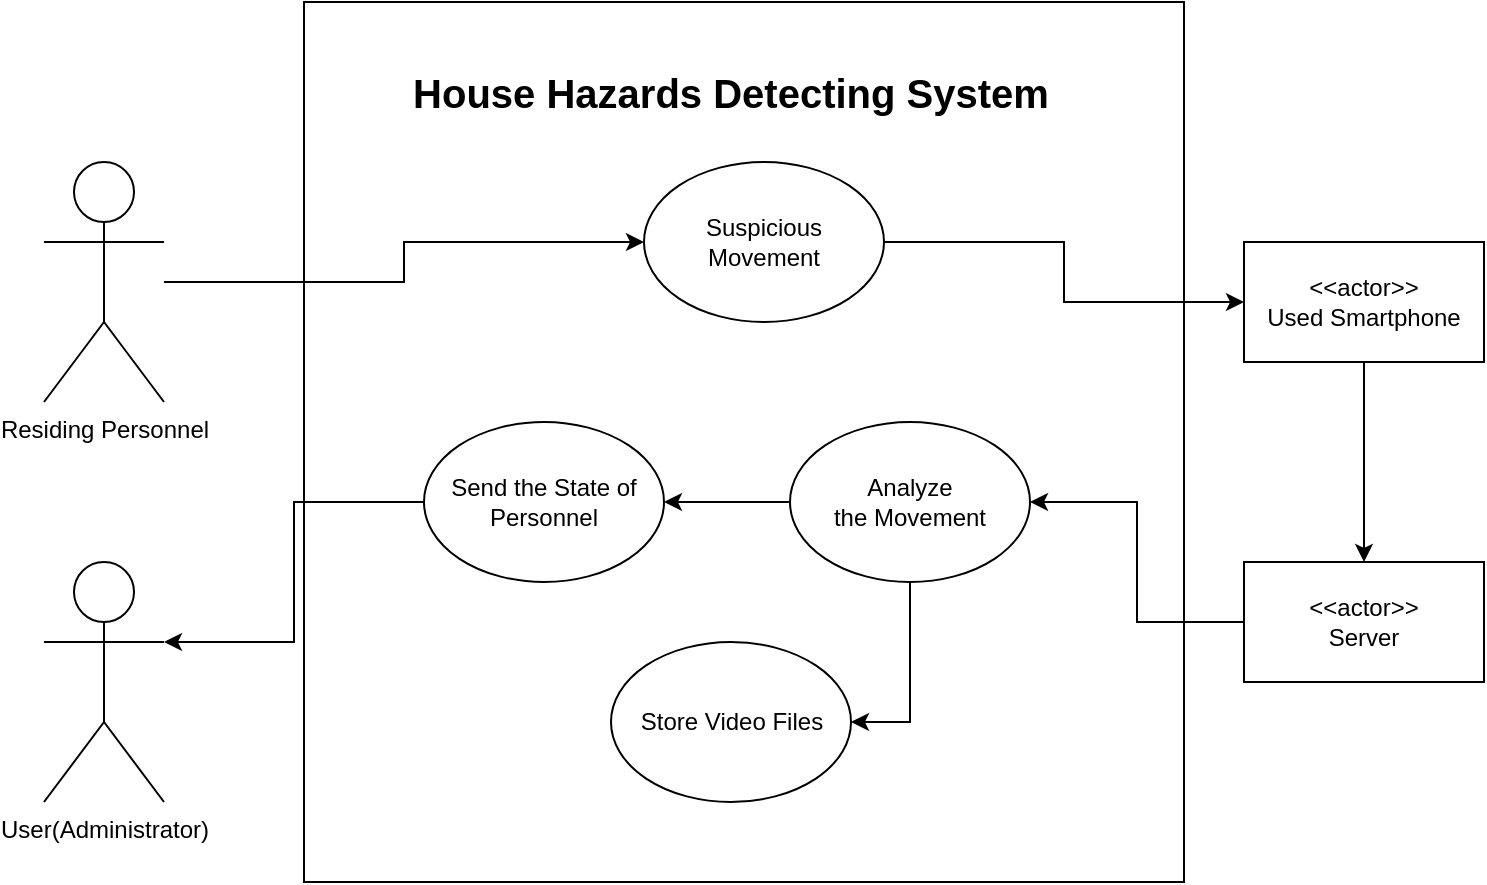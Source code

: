 <mxfile version="10.4.9" type="github"><diagram id="m-Gi7O06_4_BMmox4LSl" name="Page-1"><mxGraphModel dx="1188" dy="681" grid="1" gridSize="10" guides="1" tooltips="1" connect="1" arrows="1" fold="1" page="1" pageScale="1" pageWidth="827" pageHeight="1169" math="0" shadow="0"><root><mxCell id="0"/><mxCell id="1" parent="0"/><mxCell id="2wDLabqYy3lbjl5FjD-1-1" value="" style="rounded=0;whiteSpace=wrap;html=1;" vertex="1" parent="1"><mxGeometry x="170" y="160" width="440" height="440" as="geometry"/></mxCell><mxCell id="2wDLabqYy3lbjl5FjD-1-3" value="User(Administrator)" style="shape=umlActor;verticalLabelPosition=bottom;labelBackgroundColor=#ffffff;verticalAlign=top;html=1;outlineConnect=0;" vertex="1" parent="1"><mxGeometry x="40" y="440" width="60" height="120" as="geometry"/></mxCell><mxCell id="2wDLabqYy3lbjl5FjD-1-16" style="edgeStyle=orthogonalEdgeStyle;rounded=0;orthogonalLoop=1;jettySize=auto;html=1;" edge="1" parent="1" source="2wDLabqYy3lbjl5FjD-1-5" target="2wDLabqYy3lbjl5FjD-1-10"><mxGeometry relative="1" as="geometry"/></mxCell><mxCell id="2wDLabqYy3lbjl5FjD-1-5" value="Residing Personnel" style="shape=umlActor;verticalLabelPosition=bottom;labelBackgroundColor=#ffffff;verticalAlign=top;html=1;outlineConnect=0;" vertex="1" parent="1"><mxGeometry x="40" y="240" width="60" height="120" as="geometry"/></mxCell><mxCell id="2wDLabqYy3lbjl5FjD-1-8" value="&lt;b&gt;&lt;font style=&quot;font-size: 20px&quot;&gt;House Hazards Detecting System&lt;/font&gt;&lt;/b&gt;" style="text;html=1;strokeColor=none;fillColor=none;align=center;verticalAlign=middle;whiteSpace=wrap;rounded=0;" vertex="1" parent="1"><mxGeometry x="177" y="170" width="413" height="70" as="geometry"/></mxCell><mxCell id="2wDLabqYy3lbjl5FjD-1-21" style="edgeStyle=orthogonalEdgeStyle;rounded=0;orthogonalLoop=1;jettySize=auto;html=1;exitX=1;exitY=0.5;exitDx=0;exitDy=0;" edge="1" parent="1" source="2wDLabqYy3lbjl5FjD-1-10" target="2wDLabqYy3lbjl5FjD-1-11"><mxGeometry relative="1" as="geometry"/></mxCell><mxCell id="2wDLabqYy3lbjl5FjD-1-10" value="&lt;div&gt;Suspicious &lt;br&gt;&lt;/div&gt;&lt;div&gt;Movement&lt;/div&gt;" style="ellipse;whiteSpace=wrap;html=1;" vertex="1" parent="1"><mxGeometry x="340" y="240" width="120" height="80" as="geometry"/></mxCell><mxCell id="2wDLabqYy3lbjl5FjD-1-22" style="edgeStyle=orthogonalEdgeStyle;rounded=0;orthogonalLoop=1;jettySize=auto;html=1;exitX=0.5;exitY=1;exitDx=0;exitDy=0;entryX=0.5;entryY=0;entryDx=0;entryDy=0;" edge="1" parent="1" source="2wDLabqYy3lbjl5FjD-1-11" target="2wDLabqYy3lbjl5FjD-1-12"><mxGeometry relative="1" as="geometry"/></mxCell><mxCell id="2wDLabqYy3lbjl5FjD-1-11" value="&lt;div&gt;&amp;lt;&amp;lt;actor&amp;gt;&amp;gt;&lt;br&gt;&lt;/div&gt;&lt;div&gt;Used Smartphone&lt;/div&gt;" style="rounded=0;whiteSpace=wrap;html=1;" vertex="1" parent="1"><mxGeometry x="640" y="280" width="120" height="60" as="geometry"/></mxCell><mxCell id="2wDLabqYy3lbjl5FjD-1-23" style="edgeStyle=orthogonalEdgeStyle;rounded=0;orthogonalLoop=1;jettySize=auto;html=1;exitX=0;exitY=0.5;exitDx=0;exitDy=0;entryX=1;entryY=0.5;entryDx=0;entryDy=0;" edge="1" parent="1" source="2wDLabqYy3lbjl5FjD-1-12" target="2wDLabqYy3lbjl5FjD-1-15"><mxGeometry relative="1" as="geometry"/></mxCell><mxCell id="2wDLabqYy3lbjl5FjD-1-12" value="&lt;div&gt;&amp;lt;&amp;lt;actor&amp;gt;&amp;gt;&lt;/div&gt;&lt;div&gt;Server&lt;br&gt;&lt;/div&gt;" style="rounded=0;whiteSpace=wrap;html=1;" vertex="1" parent="1"><mxGeometry x="640" y="440" width="120" height="60" as="geometry"/></mxCell><mxCell id="2wDLabqYy3lbjl5FjD-1-26" style="edgeStyle=orthogonalEdgeStyle;rounded=0;orthogonalLoop=1;jettySize=auto;html=1;exitX=0;exitY=0.5;exitDx=0;exitDy=0;entryX=1;entryY=0.333;entryDx=0;entryDy=0;entryPerimeter=0;" edge="1" parent="1" source="2wDLabqYy3lbjl5FjD-1-13" target="2wDLabqYy3lbjl5FjD-1-3"><mxGeometry relative="1" as="geometry"/></mxCell><mxCell id="2wDLabqYy3lbjl5FjD-1-13" value="Send the State of Personnel" style="ellipse;whiteSpace=wrap;html=1;" vertex="1" parent="1"><mxGeometry x="230" y="370" width="120" height="80" as="geometry"/></mxCell><mxCell id="2wDLabqYy3lbjl5FjD-1-14" value="Store Video Files" style="ellipse;whiteSpace=wrap;html=1;" vertex="1" parent="1"><mxGeometry x="323.5" y="480" width="120" height="80" as="geometry"/></mxCell><mxCell id="2wDLabqYy3lbjl5FjD-1-24" style="edgeStyle=orthogonalEdgeStyle;rounded=0;orthogonalLoop=1;jettySize=auto;html=1;exitX=0.5;exitY=1;exitDx=0;exitDy=0;entryX=1;entryY=0.5;entryDx=0;entryDy=0;" edge="1" parent="1" source="2wDLabqYy3lbjl5FjD-1-15" target="2wDLabqYy3lbjl5FjD-1-14"><mxGeometry relative="1" as="geometry"/></mxCell><mxCell id="2wDLabqYy3lbjl5FjD-1-25" style="edgeStyle=orthogonalEdgeStyle;rounded=0;orthogonalLoop=1;jettySize=auto;html=1;exitX=0;exitY=0.5;exitDx=0;exitDy=0;entryX=1;entryY=0.5;entryDx=0;entryDy=0;" edge="1" parent="1" source="2wDLabqYy3lbjl5FjD-1-15" target="2wDLabqYy3lbjl5FjD-1-13"><mxGeometry relative="1" as="geometry"/></mxCell><mxCell id="2wDLabqYy3lbjl5FjD-1-15" value="&lt;div&gt;Analyze &lt;br&gt;&lt;/div&gt;&lt;div&gt;the Movement&lt;/div&gt;" style="ellipse;whiteSpace=wrap;html=1;" vertex="1" parent="1"><mxGeometry x="413" y="370" width="120" height="80" as="geometry"/></mxCell></root></mxGraphModel></diagram></mxfile>